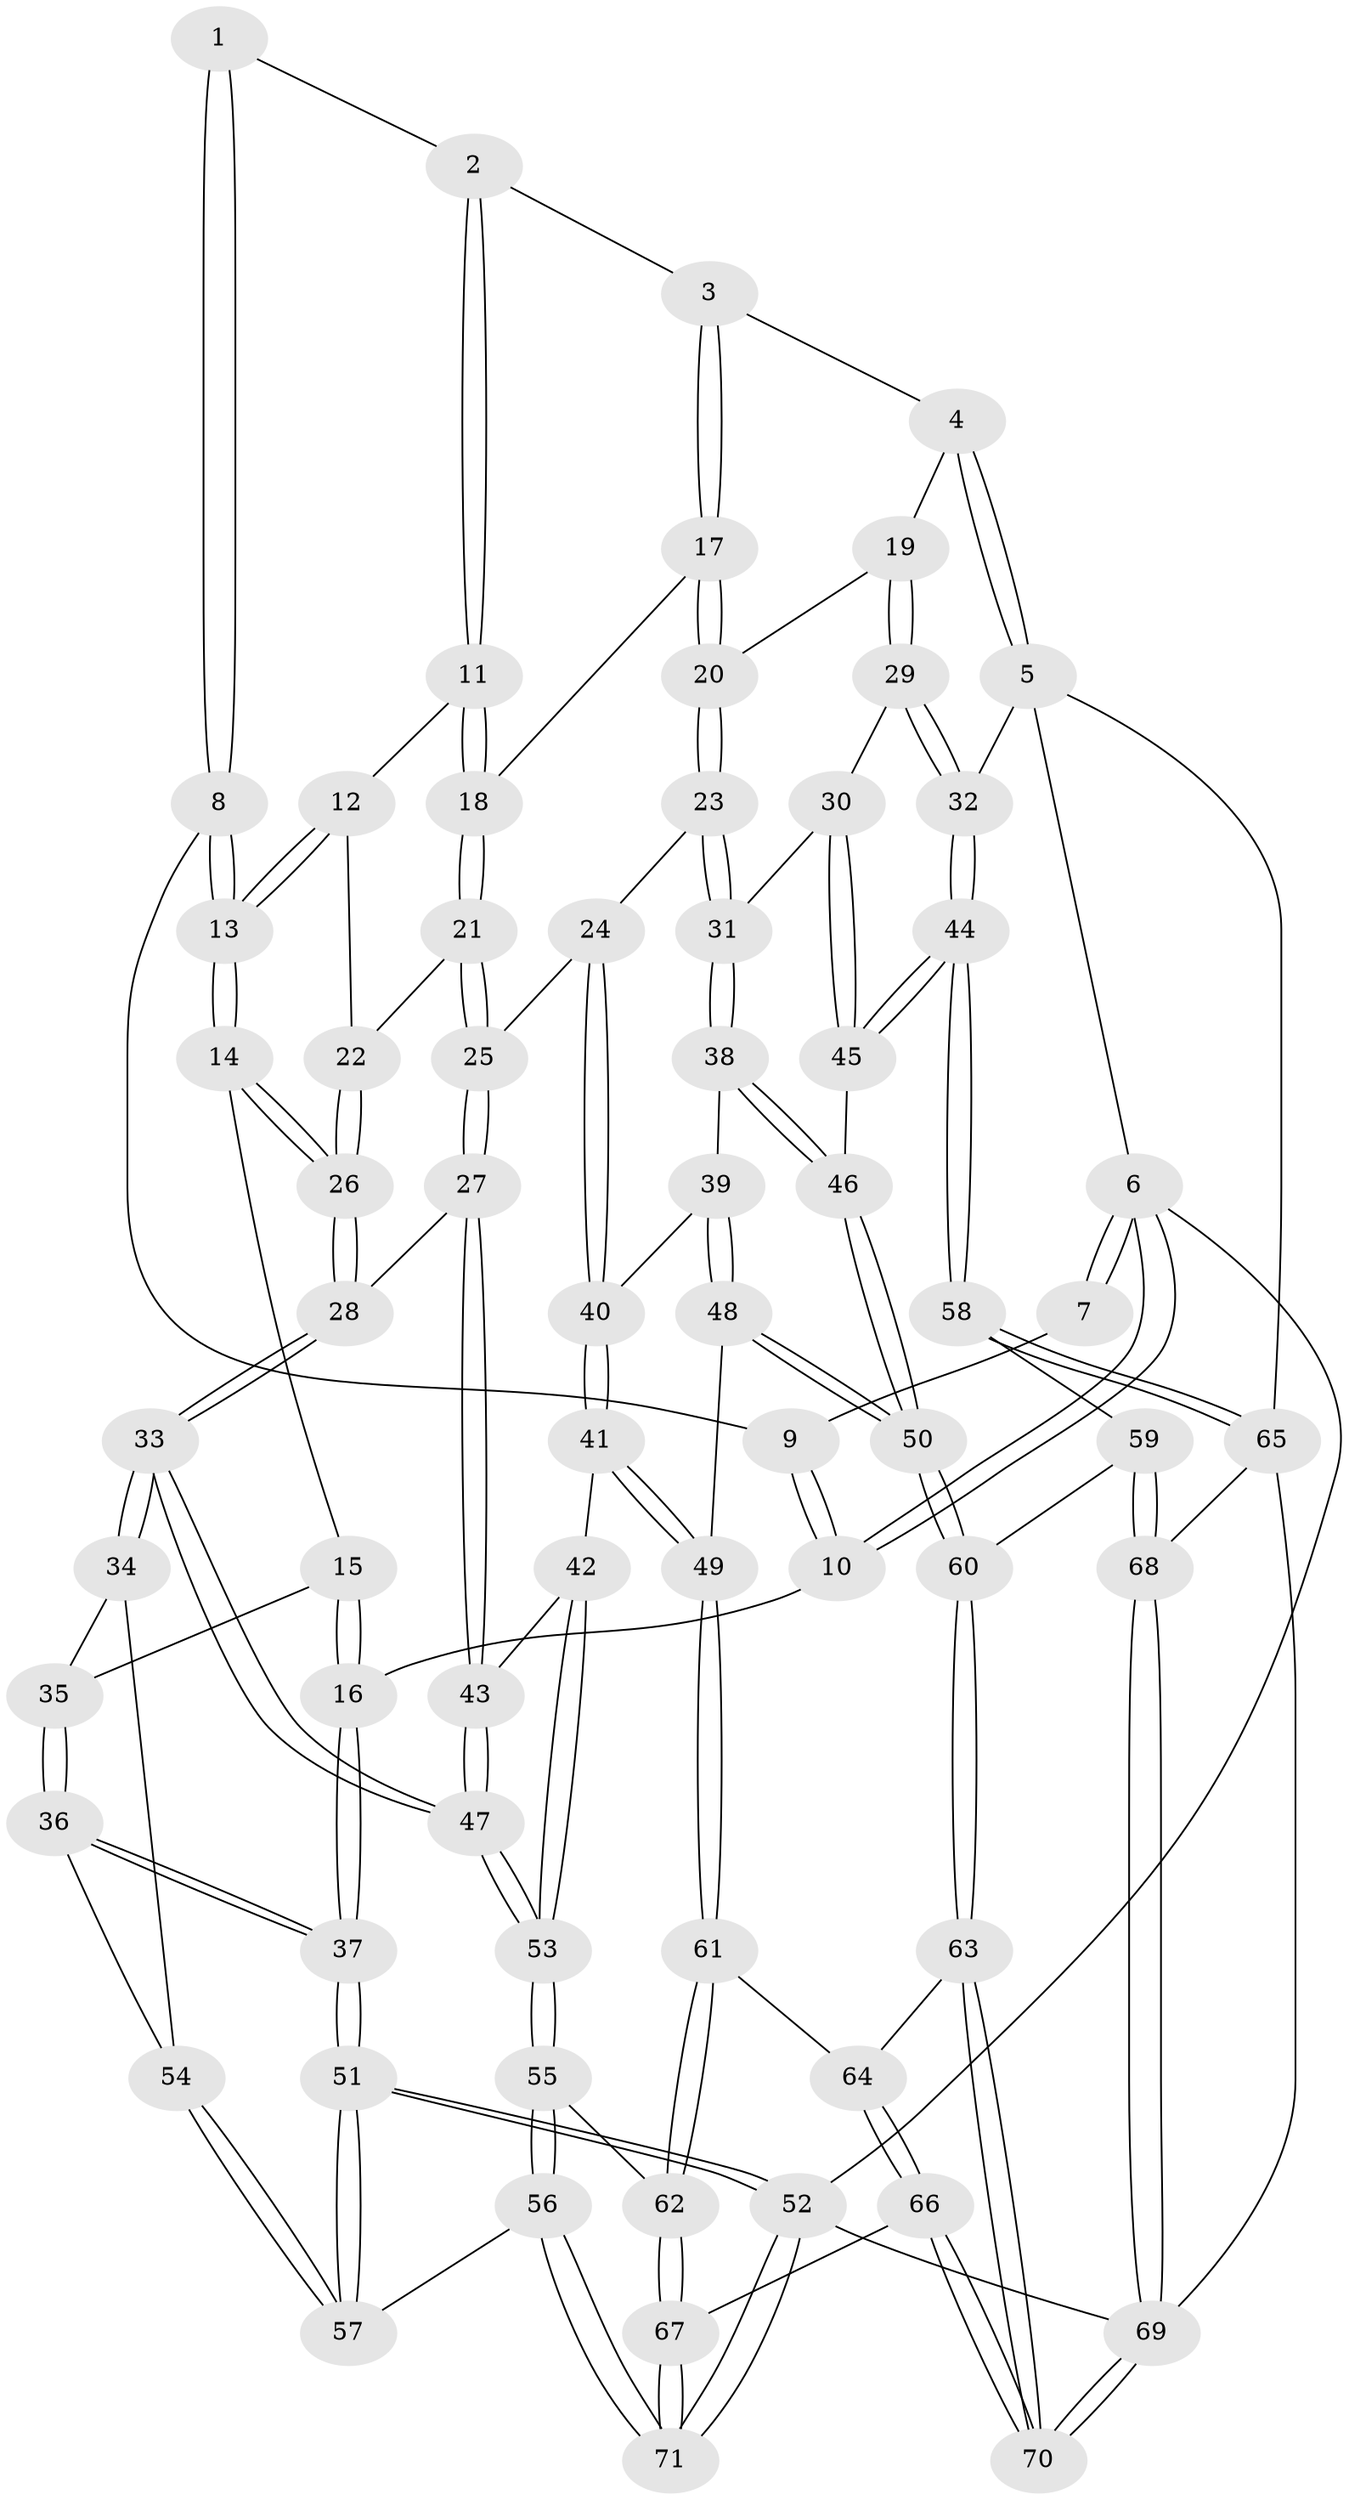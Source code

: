 // Generated by graph-tools (version 1.1) at 2025/27/03/09/25 03:27:10]
// undirected, 71 vertices, 174 edges
graph export_dot {
graph [start="1"]
  node [color=gray90,style=filled];
  1 [pos="+0.23889774462399768+0"];
  2 [pos="+0.49599813771677836+0"];
  3 [pos="+0.7129192270633486+0"];
  4 [pos="+1+0"];
  5 [pos="+1+0"];
  6 [pos="+0+0"];
  7 [pos="+0.06749373739924054+0"];
  8 [pos="+0.16635421151822433+0.13026115059979115"];
  9 [pos="+0.11984400617421573+0.10731932668532249"];
  10 [pos="+0+0"];
  11 [pos="+0.35963796846932106+0.1570777908227002"];
  12 [pos="+0.3173252706847567+0.2005606951289301"];
  13 [pos="+0.22044816914599924+0.220381303856091"];
  14 [pos="+0.13673723286458875+0.3176587234729424"];
  15 [pos="+0.09929368700240063+0.342212326202151"];
  16 [pos="+0+0.28551878667384073"];
  17 [pos="+0.568383803699072+0.278016846919655"];
  18 [pos="+0.5612195862371782+0.2775128460946206"];
  19 [pos="+0.8029409684785849+0.26025389307337826"];
  20 [pos="+0.5733366070266067+0.28588707217227444"];
  21 [pos="+0.4441944854662404+0.3309951043425371"];
  22 [pos="+0.36197475804999396+0.27930002768062645"];
  23 [pos="+0.5831662929909135+0.31820235185079304"];
  24 [pos="+0.49346699755887174+0.4506383649554855"];
  25 [pos="+0.47253672228054266+0.45255932524906967"];
  26 [pos="+0.34520861250917656+0.44810073785935783"];
  27 [pos="+0.42950361869947284+0.48217778925622223"];
  28 [pos="+0.3468288946945399+0.4514705942780792"];
  29 [pos="+0.7941722844732999+0.3003505982291289"];
  30 [pos="+0.7435484871238572+0.42699666228214994"];
  31 [pos="+0.7227434568691418+0.43437164056355115"];
  32 [pos="+1+0.543126619616814"];
  33 [pos="+0.2092133520937142+0.5720261020097103"];
  34 [pos="+0.17611135590506508+0.5541438723928542"];
  35 [pos="+0.11210006454956925+0.3950783160724085"];
  36 [pos="+0+0.6333133920441399"];
  37 [pos="+0+0.7048861787566472"];
  38 [pos="+0.6795807721474693+0.48243504465932674"];
  39 [pos="+0.6648553671825074+0.48956651540820856"];
  40 [pos="+0.6120927137531406+0.5037216319978494"];
  41 [pos="+0.536042901894244+0.657487169165288"];
  42 [pos="+0.45826435033854546+0.5753126550930729"];
  43 [pos="+0.42926790244119384+0.5294479358128722"];
  44 [pos="+1+0.5825761268549983"];
  45 [pos="+0.9036294400601925+0.5294863303341737"];
  46 [pos="+0.7456633500182408+0.6476293535067268"];
  47 [pos="+0.2724764505622222+0.6728301176475943"];
  48 [pos="+0.649407157540557+0.7063704197668953"];
  49 [pos="+0.5387686992282579+0.6754022961940194"];
  50 [pos="+0.7171919474272828+0.7421521050298718"];
  51 [pos="+0+0.804663120525116"];
  52 [pos="+0+1"];
  53 [pos="+0.2937494213341188+0.7725732929943652"];
  54 [pos="+0.07946961648528529+0.6081111389363283"];
  55 [pos="+0.2939266102305085+0.7738175743138721"];
  56 [pos="+0.17747351197012154+0.826708136941836"];
  57 [pos="+0.14527837060404655+0.8194923493691822"];
  58 [pos="+1+0.6219335186866984"];
  59 [pos="+0.8924733085750913+0.7933585491661707"];
  60 [pos="+0.7534665178427388+0.8060443141115017"];
  61 [pos="+0.4430391484118153+0.7744313653140131"];
  62 [pos="+0.34120511237234863+0.7980583201747693"];
  63 [pos="+0.7072372494436441+0.8837962341750107"];
  64 [pos="+0.48807146029856424+0.809683855405471"];
  65 [pos="+1+0.9582348058934494"];
  66 [pos="+0.6257945432519133+1"];
  67 [pos="+0.43201395886616617+1"];
  68 [pos="+0.9272268379150601+0.9345554066120849"];
  69 [pos="+0.8709049393663386+1"];
  70 [pos="+0.6443983462998234+1"];
  71 [pos="+0.12400289491023006+1"];
  1 -- 2;
  1 -- 8;
  1 -- 8;
  2 -- 3;
  2 -- 11;
  2 -- 11;
  3 -- 4;
  3 -- 17;
  3 -- 17;
  4 -- 5;
  4 -- 5;
  4 -- 19;
  5 -- 6;
  5 -- 32;
  5 -- 65;
  6 -- 7;
  6 -- 7;
  6 -- 10;
  6 -- 10;
  6 -- 52;
  7 -- 9;
  8 -- 9;
  8 -- 13;
  8 -- 13;
  9 -- 10;
  9 -- 10;
  10 -- 16;
  11 -- 12;
  11 -- 18;
  11 -- 18;
  12 -- 13;
  12 -- 13;
  12 -- 22;
  13 -- 14;
  13 -- 14;
  14 -- 15;
  14 -- 26;
  14 -- 26;
  15 -- 16;
  15 -- 16;
  15 -- 35;
  16 -- 37;
  16 -- 37;
  17 -- 18;
  17 -- 20;
  17 -- 20;
  18 -- 21;
  18 -- 21;
  19 -- 20;
  19 -- 29;
  19 -- 29;
  20 -- 23;
  20 -- 23;
  21 -- 22;
  21 -- 25;
  21 -- 25;
  22 -- 26;
  22 -- 26;
  23 -- 24;
  23 -- 31;
  23 -- 31;
  24 -- 25;
  24 -- 40;
  24 -- 40;
  25 -- 27;
  25 -- 27;
  26 -- 28;
  26 -- 28;
  27 -- 28;
  27 -- 43;
  27 -- 43;
  28 -- 33;
  28 -- 33;
  29 -- 30;
  29 -- 32;
  29 -- 32;
  30 -- 31;
  30 -- 45;
  30 -- 45;
  31 -- 38;
  31 -- 38;
  32 -- 44;
  32 -- 44;
  33 -- 34;
  33 -- 34;
  33 -- 47;
  33 -- 47;
  34 -- 35;
  34 -- 54;
  35 -- 36;
  35 -- 36;
  36 -- 37;
  36 -- 37;
  36 -- 54;
  37 -- 51;
  37 -- 51;
  38 -- 39;
  38 -- 46;
  38 -- 46;
  39 -- 40;
  39 -- 48;
  39 -- 48;
  40 -- 41;
  40 -- 41;
  41 -- 42;
  41 -- 49;
  41 -- 49;
  42 -- 43;
  42 -- 53;
  42 -- 53;
  43 -- 47;
  43 -- 47;
  44 -- 45;
  44 -- 45;
  44 -- 58;
  44 -- 58;
  45 -- 46;
  46 -- 50;
  46 -- 50;
  47 -- 53;
  47 -- 53;
  48 -- 49;
  48 -- 50;
  48 -- 50;
  49 -- 61;
  49 -- 61;
  50 -- 60;
  50 -- 60;
  51 -- 52;
  51 -- 52;
  51 -- 57;
  51 -- 57;
  52 -- 71;
  52 -- 71;
  52 -- 69;
  53 -- 55;
  53 -- 55;
  54 -- 57;
  54 -- 57;
  55 -- 56;
  55 -- 56;
  55 -- 62;
  56 -- 57;
  56 -- 71;
  56 -- 71;
  58 -- 59;
  58 -- 65;
  58 -- 65;
  59 -- 60;
  59 -- 68;
  59 -- 68;
  60 -- 63;
  60 -- 63;
  61 -- 62;
  61 -- 62;
  61 -- 64;
  62 -- 67;
  62 -- 67;
  63 -- 64;
  63 -- 70;
  63 -- 70;
  64 -- 66;
  64 -- 66;
  65 -- 68;
  65 -- 69;
  66 -- 67;
  66 -- 70;
  66 -- 70;
  67 -- 71;
  67 -- 71;
  68 -- 69;
  68 -- 69;
  69 -- 70;
  69 -- 70;
}
